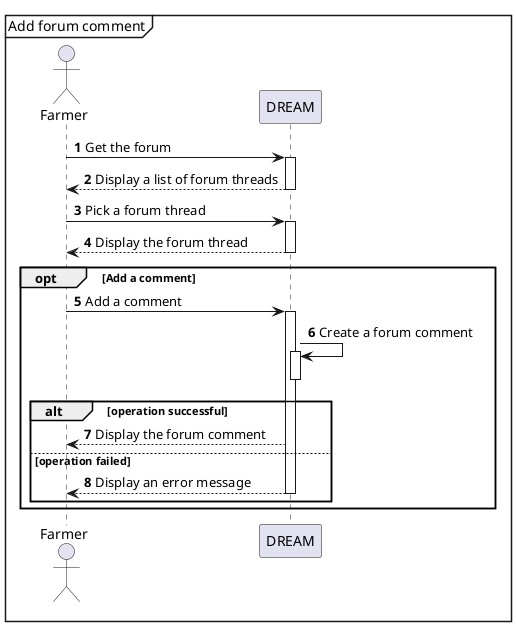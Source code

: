 @startuml Add forum comment

mainframe Add forum comment
autonumber

actor Farmer
participant DREAM

Farmer -> DREAM++ : Get the forum
DREAM --> Farmer-- : Display a list of forum threads

Farmer -> DREAM++: Pick a forum thread
DREAM --> Farmer--: Display the forum thread

opt Add a comment
    Farmer -> DREAM++: Add a comment
    DREAM -> DREAM++: Create a forum comment
    deactivate DREAM

    alt operation successful
        DREAM --> Farmer: Display the forum comment
    else operation failed
        DREAM --> Farmer--: Display an error message
    end
end

@enduml
